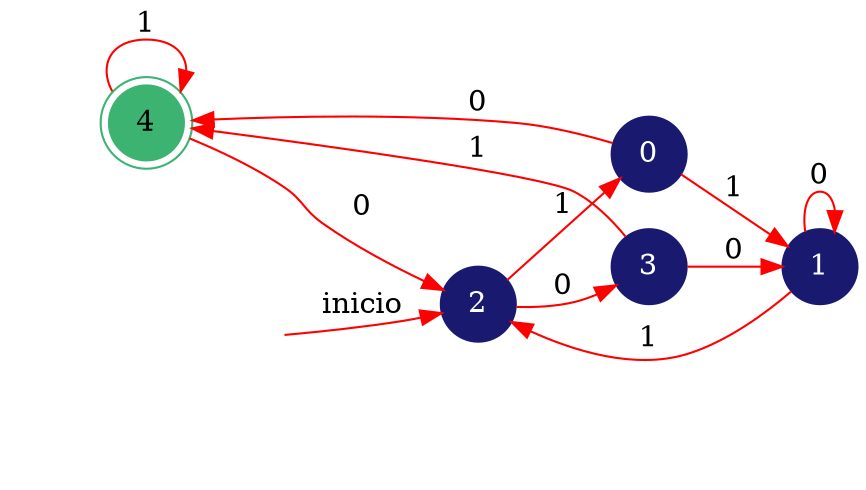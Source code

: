 digraph automata_finito {
	rankdir=LR;
	size="13,5"
	node [shape=doublecircle, style = filled,color = mediumseagreen]; 4;
	node [shape=circle];
	node [color=midnightblue,fontcolor=white];
	edge [color=red];
	 secret_node [style=invis];
	secret_node -> 2 [label="inicio"];
	0 -> 4 [label="0"];
	0 -> 1 [label="1"];
	1 -> 1 [label="0"];
	1 -> 2 [label="1"];
	2 -> 3 [label="0"];
	2 -> 0 [label="1"];
	3 -> 4 [label="1"];
	3 -> 1 [label="0"];
	4 -> 4 [label="1"];
	4 -> 2 [label="0"];
}